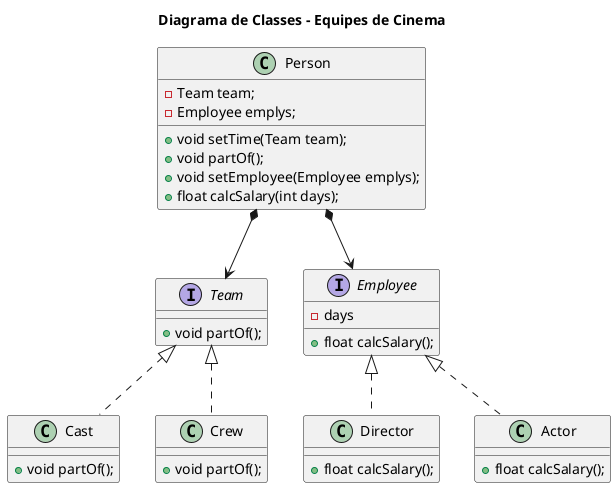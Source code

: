 @startuml EquipeCinema

title Diagrama de Classes - Equipes de Cinema

interface Team {
  + void partOf();
}

class Cast implements Team {
  + void partOf();
}

class Crew implements Team {
  + void partOf();
}

class Person {
    - Team team;
    - Employee emplys;
    + void setTime(Team team);
    + void partOf();
    + void setEmployee(Employee emplys);
    + float calcSalary(int days);
}

Person *--> Team

interface Employee {
  - days
  + float calcSalary();
}

class Director implements Employee {
  + float calcSalary();
}

class Actor implements Employee {
  + float calcSalary();
}

Person *--> Employee

@enduml